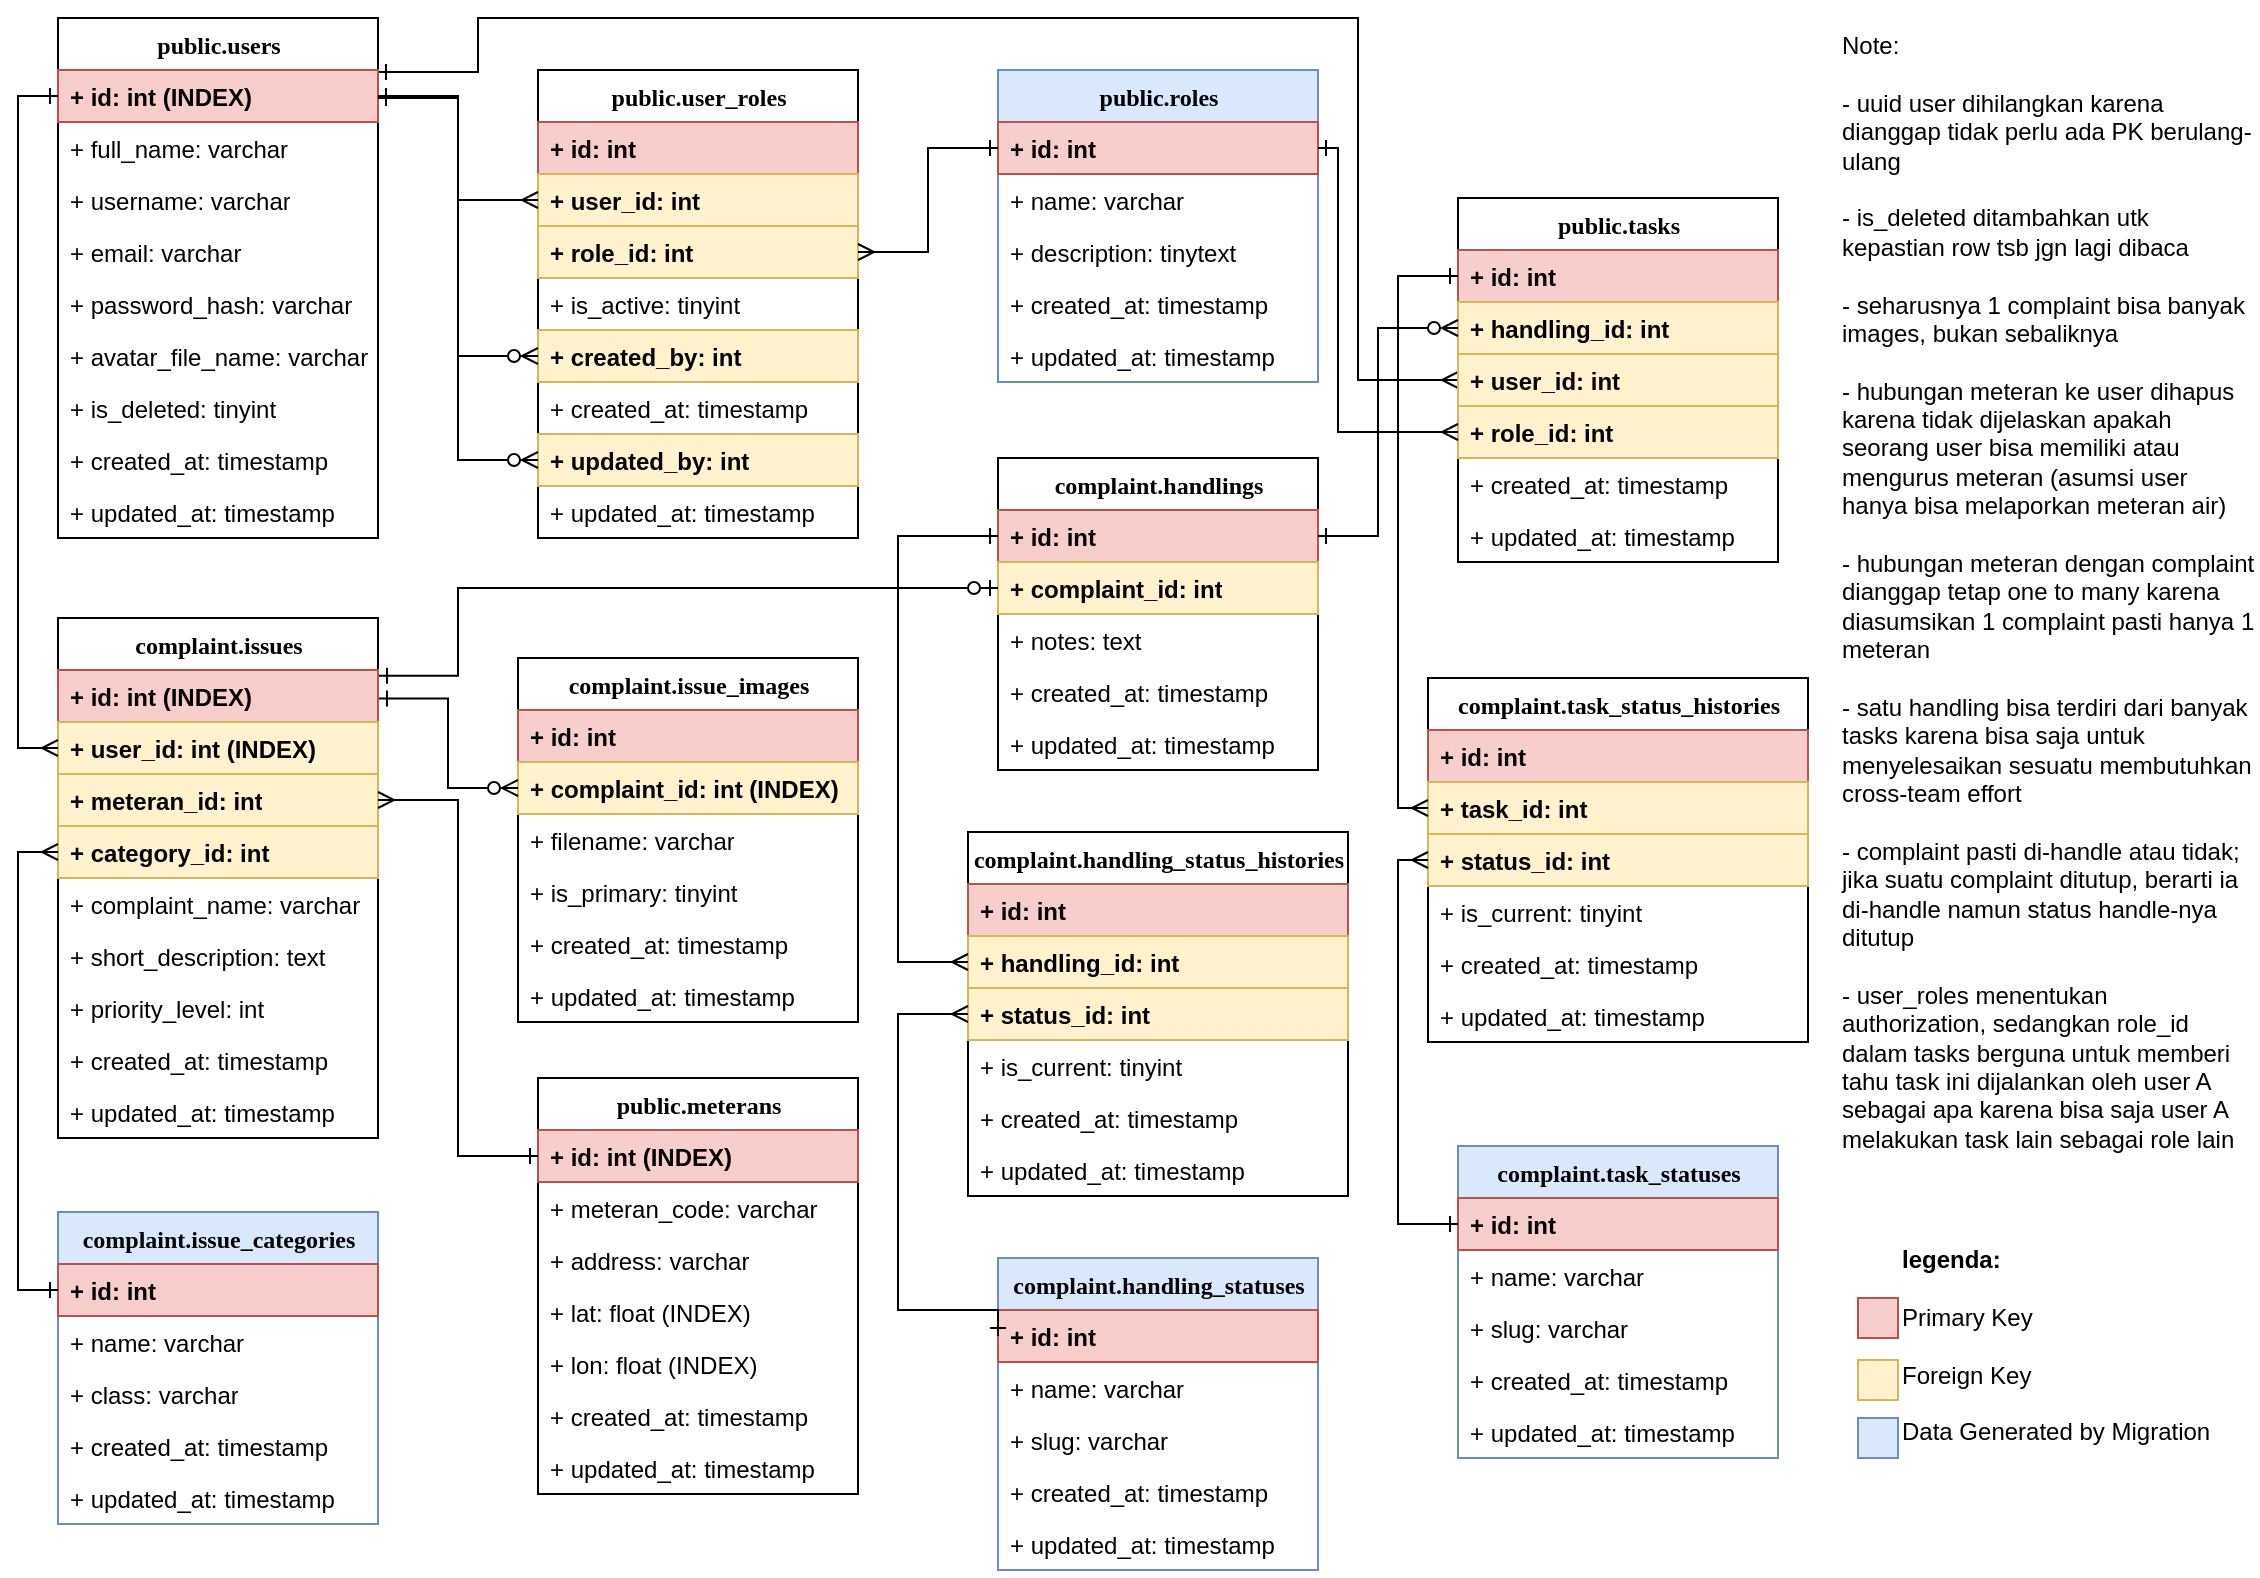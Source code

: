 <mxfile version="20.8.16" type="device"><diagram name="Page-1" id="9f46799a-70d6-7492-0946-bef42562c5a5"><mxGraphModel dx="1260" dy="761" grid="1" gridSize="10" guides="1" tooltips="1" connect="1" arrows="1" fold="1" page="1" pageScale="1" pageWidth="1169" pageHeight="827" background="none" math="0" shadow="0"><root><mxCell id="0"/><mxCell id="1" parent="0"/><mxCell id="xFT6p2ccVhue0GfaSrTy-103" style="edgeStyle=orthogonalEdgeStyle;rounded=0;orthogonalLoop=1;jettySize=auto;html=1;startArrow=ERone;startFill=0;endArrow=ERmany;endFill=0;entryX=0;entryY=0.5;entryDx=0;entryDy=0;movable=1;resizable=1;rotatable=1;deletable=1;editable=1;connectable=1;exitX=1;exitY=0.038;exitDx=0;exitDy=0;exitPerimeter=0;" parent="1" source="78961159f06e98e8-21" target="78961159f06e98e8-98" edge="1"><mxGeometry relative="1" as="geometry"><mxPoint x="240" y="7" as="sourcePoint"/><Array as="points"><mxPoint x="260" y="57"/><mxPoint x="260" y="30"/><mxPoint x="700" y="30"/><mxPoint x="700" y="211"/></Array></mxGeometry></mxCell><mxCell id="78961159f06e98e8-17" value="public.users" style="swimlane;html=1;fontStyle=1;align=center;verticalAlign=top;childLayout=stackLayout;horizontal=1;startSize=26;horizontalStack=0;resizeParent=1;resizeLast=0;collapsible=1;marginBottom=0;swimlaneFillColor=#ffffff;rounded=0;shadow=0;comic=0;labelBackgroundColor=none;strokeWidth=1;fillColor=none;fontFamily=Verdana;fontSize=12" parent="1" vertex="1"><mxGeometry x="50" y="30" width="160" height="260" as="geometry"/></mxCell><mxCell id="78961159f06e98e8-21" value="+ id: int (INDEX)" style="text;html=1;strokeColor=#b85450;fillColor=#f8cecc;align=left;verticalAlign=top;spacingLeft=4;spacingRight=4;whiteSpace=wrap;overflow=hidden;rotatable=0;points=[[0,0.5],[1,0.5]];portConstraint=eastwest;fontStyle=1;" parent="78961159f06e98e8-17" vertex="1"><mxGeometry y="26" width="160" height="26" as="geometry"/></mxCell><mxCell id="78961159f06e98e8-23" value="+ full_name: varchar" style="text;html=1;strokeColor=none;fillColor=none;align=left;verticalAlign=top;spacingLeft=4;spacingRight=4;whiteSpace=wrap;overflow=hidden;rotatable=0;points=[[0,0.5],[1,0.5]];portConstraint=eastwest;" parent="78961159f06e98e8-17" vertex="1"><mxGeometry y="52" width="160" height="26" as="geometry"/></mxCell><mxCell id="78961159f06e98e8-25" value="+ username: varchar" style="text;html=1;strokeColor=none;fillColor=none;align=left;verticalAlign=top;spacingLeft=4;spacingRight=4;whiteSpace=wrap;overflow=hidden;rotatable=0;points=[[0,0.5],[1,0.5]];portConstraint=eastwest;" parent="78961159f06e98e8-17" vertex="1"><mxGeometry y="78" width="160" height="26" as="geometry"/></mxCell><mxCell id="78961159f06e98e8-26" value="+ email: varchar" style="text;html=1;strokeColor=none;fillColor=none;align=left;verticalAlign=top;spacingLeft=4;spacingRight=4;whiteSpace=wrap;overflow=hidden;rotatable=0;points=[[0,0.5],[1,0.5]];portConstraint=eastwest;" parent="78961159f06e98e8-17" vertex="1"><mxGeometry y="104" width="160" height="26" as="geometry"/></mxCell><mxCell id="78961159f06e98e8-24" value="+ password_hash: varchar" style="text;html=1;strokeColor=none;fillColor=none;align=left;verticalAlign=top;spacingLeft=4;spacingRight=4;whiteSpace=wrap;overflow=hidden;rotatable=0;points=[[0,0.5],[1,0.5]];portConstraint=eastwest;" parent="78961159f06e98e8-17" vertex="1"><mxGeometry y="130" width="160" height="26" as="geometry"/></mxCell><mxCell id="78961159f06e98e8-20" value="+ avatar_file_name: varchar" style="text;html=1;strokeColor=none;fillColor=none;align=left;verticalAlign=top;spacingLeft=4;spacingRight=4;whiteSpace=wrap;overflow=hidden;rotatable=0;points=[[0,0.5],[1,0.5]];portConstraint=eastwest;" parent="78961159f06e98e8-17" vertex="1"><mxGeometry y="156" width="160" height="26" as="geometry"/></mxCell><mxCell id="xFT6p2ccVhue0GfaSrTy-4" value="+ is_deleted: tinyint" style="text;html=1;strokeColor=none;fillColor=none;align=left;verticalAlign=top;spacingLeft=4;spacingRight=4;whiteSpace=wrap;overflow=hidden;rotatable=0;points=[[0,0.5],[1,0.5]];portConstraint=eastwest;" parent="78961159f06e98e8-17" vertex="1"><mxGeometry y="182" width="160" height="26" as="geometry"/></mxCell><mxCell id="xFT6p2ccVhue0GfaSrTy-5" value="+ created_at: timestamp" style="text;html=1;strokeColor=none;fillColor=none;align=left;verticalAlign=top;spacingLeft=4;spacingRight=4;whiteSpace=wrap;overflow=hidden;rotatable=0;points=[[0,0.5],[1,0.5]];portConstraint=eastwest;" parent="78961159f06e98e8-17" vertex="1"><mxGeometry y="208" width="160" height="26" as="geometry"/></mxCell><mxCell id="xFT6p2ccVhue0GfaSrTy-6" value="+ updated_at: timestamp" style="text;html=1;strokeColor=none;fillColor=none;align=left;verticalAlign=top;spacingLeft=4;spacingRight=4;whiteSpace=wrap;overflow=hidden;rotatable=0;points=[[0,0.5],[1,0.5]];portConstraint=eastwest;" parent="78961159f06e98e8-17" vertex="1"><mxGeometry y="234" width="160" height="26" as="geometry"/></mxCell><mxCell id="78961159f06e98e8-30" value="public.roles" style="swimlane;html=1;fontStyle=1;align=center;verticalAlign=top;childLayout=stackLayout;horizontal=1;startSize=26;horizontalStack=0;resizeParent=1;resizeLast=0;collapsible=1;marginBottom=0;swimlaneFillColor=#ffffff;rounded=0;shadow=0;comic=0;labelBackgroundColor=none;strokeWidth=1;fillColor=#dae8fc;fontFamily=Verdana;fontSize=12;strokeColor=#6c8ebf;" parent="1" vertex="1"><mxGeometry x="520" y="56" width="160" height="156" as="geometry"/></mxCell><mxCell id="78961159f06e98e8-31" value="+ id: int" style="text;html=1;strokeColor=#b85450;fillColor=#f8cecc;align=left;verticalAlign=top;spacingLeft=4;spacingRight=4;whiteSpace=wrap;overflow=hidden;rotatable=0;points=[[0,0.5],[1,0.5]];portConstraint=eastwest;fontStyle=1" parent="78961159f06e98e8-30" vertex="1"><mxGeometry y="26" width="160" height="26" as="geometry"/></mxCell><mxCell id="78961159f06e98e8-32" value="+ name: varchar" style="text;html=1;strokeColor=none;fillColor=none;align=left;verticalAlign=top;spacingLeft=4;spacingRight=4;whiteSpace=wrap;overflow=hidden;rotatable=0;points=[[0,0.5],[1,0.5]];portConstraint=eastwest;" parent="78961159f06e98e8-30" vertex="1"><mxGeometry y="52" width="160" height="26" as="geometry"/></mxCell><mxCell id="78961159f06e98e8-33" value="+ description: tinytext" style="text;html=1;strokeColor=none;fillColor=none;align=left;verticalAlign=top;spacingLeft=4;spacingRight=4;whiteSpace=wrap;overflow=hidden;rotatable=0;points=[[0,0.5],[1,0.5]];portConstraint=eastwest;" parent="78961159f06e98e8-30" vertex="1"><mxGeometry y="78" width="160" height="26" as="geometry"/></mxCell><mxCell id="78961159f06e98e8-34" value="+ created_at: timestamp" style="text;html=1;strokeColor=none;fillColor=none;align=left;verticalAlign=top;spacingLeft=4;spacingRight=4;whiteSpace=wrap;overflow=hidden;rotatable=0;points=[[0,0.5],[1,0.5]];portConstraint=eastwest;" parent="78961159f06e98e8-30" vertex="1"><mxGeometry y="104" width="160" height="26" as="geometry"/></mxCell><mxCell id="78961159f06e98e8-36" value="+ updated_at: timestamp" style="text;html=1;strokeColor=none;fillColor=none;align=left;verticalAlign=top;spacingLeft=4;spacingRight=4;whiteSpace=wrap;overflow=hidden;rotatable=0;points=[[0,0.5],[1,0.5]];portConstraint=eastwest;" parent="78961159f06e98e8-30" vertex="1"><mxGeometry y="130" width="160" height="26" as="geometry"/></mxCell><mxCell id="78961159f06e98e8-56" value="complaint.issues" style="swimlane;html=1;fontStyle=1;align=center;verticalAlign=top;childLayout=stackLayout;horizontal=1;startSize=26;horizontalStack=0;resizeParent=1;resizeLast=0;collapsible=1;marginBottom=0;swimlaneFillColor=#ffffff;rounded=0;shadow=0;comic=0;labelBackgroundColor=none;strokeWidth=1;fillColor=none;fontFamily=Verdana;fontSize=12" parent="1" vertex="1"><mxGeometry x="50" y="330" width="160" height="260" as="geometry"/></mxCell><mxCell id="78961159f06e98e8-57" value="+ id: int (INDEX)" style="text;html=1;strokeColor=#b85450;fillColor=#f8cecc;align=left;verticalAlign=top;spacingLeft=4;spacingRight=4;whiteSpace=wrap;overflow=hidden;rotatable=0;points=[[0,0.5],[1,0.5]];portConstraint=eastwest;fontStyle=1" parent="78961159f06e98e8-56" vertex="1"><mxGeometry y="26" width="160" height="26" as="geometry"/></mxCell><mxCell id="78961159f06e98e8-58" value="+ user_id: int (INDEX)" style="text;html=1;strokeColor=#d6b656;fillColor=#fff2cc;align=left;verticalAlign=top;spacingLeft=4;spacingRight=4;whiteSpace=wrap;overflow=hidden;rotatable=0;points=[[0,0.5],[1,0.5]];portConstraint=eastwest;fontStyle=1" parent="78961159f06e98e8-56" vertex="1"><mxGeometry y="52" width="160" height="26" as="geometry"/></mxCell><mxCell id="78961159f06e98e8-65" value="+ meteran_id: int" style="text;html=1;strokeColor=#d6b656;fillColor=#fff2cc;align=left;verticalAlign=top;spacingLeft=4;spacingRight=4;whiteSpace=wrap;overflow=hidden;rotatable=0;points=[[0,0.5],[1,0.5]];portConstraint=eastwest;fontStyle=1" parent="78961159f06e98e8-56" vertex="1"><mxGeometry y="78" width="160" height="26" as="geometry"/></mxCell><mxCell id="78961159f06e98e8-59" value="+ category_id: int" style="text;html=1;strokeColor=#d6b656;fillColor=#fff2cc;align=left;verticalAlign=top;spacingLeft=4;spacingRight=4;whiteSpace=wrap;overflow=hidden;rotatable=0;points=[[0,0.5],[1,0.5]];portConstraint=eastwest;fontStyle=1" parent="78961159f06e98e8-56" vertex="1"><mxGeometry y="104" width="160" height="26" as="geometry"/></mxCell><mxCell id="78961159f06e98e8-60" value="+ complaint_name: varchar" style="text;html=1;strokeColor=none;fillColor=none;align=left;verticalAlign=top;spacingLeft=4;spacingRight=4;whiteSpace=wrap;overflow=hidden;rotatable=0;points=[[0,0.5],[1,0.5]];portConstraint=eastwest;" parent="78961159f06e98e8-56" vertex="1"><mxGeometry y="130" width="160" height="26" as="geometry"/></mxCell><mxCell id="78961159f06e98e8-61" value="+ short_description: text" style="text;html=1;strokeColor=none;fillColor=none;align=left;verticalAlign=top;spacingLeft=4;spacingRight=4;whiteSpace=wrap;overflow=hidden;rotatable=0;points=[[0,0.5],[1,0.5]];portConstraint=eastwest;" parent="78961159f06e98e8-56" vertex="1"><mxGeometry y="156" width="160" height="26" as="geometry"/></mxCell><mxCell id="78961159f06e98e8-62" value="+ priority_level: int" style="text;html=1;strokeColor=none;fillColor=none;align=left;verticalAlign=top;spacingLeft=4;spacingRight=4;whiteSpace=wrap;overflow=hidden;rotatable=0;points=[[0,0.5],[1,0.5]];portConstraint=eastwest;" parent="78961159f06e98e8-56" vertex="1"><mxGeometry y="182" width="160" height="26" as="geometry"/></mxCell><mxCell id="xFT6p2ccVhue0GfaSrTy-32" value="+ created_at: timestamp" style="text;html=1;strokeColor=none;fillColor=none;align=left;verticalAlign=top;spacingLeft=4;spacingRight=4;whiteSpace=wrap;overflow=hidden;rotatable=0;points=[[0,0.5],[1,0.5]];portConstraint=eastwest;" parent="78961159f06e98e8-56" vertex="1"><mxGeometry y="208" width="160" height="26" as="geometry"/></mxCell><mxCell id="xFT6p2ccVhue0GfaSrTy-33" value="+ updated_at: timestamp" style="text;html=1;strokeColor=none;fillColor=none;align=left;verticalAlign=top;spacingLeft=4;spacingRight=4;whiteSpace=wrap;overflow=hidden;rotatable=0;points=[[0,0.5],[1,0.5]];portConstraint=eastwest;" parent="78961159f06e98e8-56" vertex="1"><mxGeometry y="234" width="160" height="26" as="geometry"/></mxCell><mxCell id="78961159f06e98e8-69" value="complaint.issue_images" style="swimlane;html=1;fontStyle=1;align=center;verticalAlign=top;childLayout=stackLayout;horizontal=1;startSize=26;horizontalStack=0;resizeParent=1;resizeLast=0;collapsible=1;marginBottom=0;swimlaneFillColor=#ffffff;rounded=0;shadow=0;comic=0;labelBackgroundColor=none;strokeWidth=1;fillColor=none;fontFamily=Verdana;fontSize=12" parent="1" vertex="1"><mxGeometry x="280" y="350" width="170" height="182" as="geometry"/></mxCell><mxCell id="78961159f06e98e8-70" value="+ id: int" style="text;html=1;strokeColor=#b85450;fillColor=#f8cecc;align=left;verticalAlign=top;spacingLeft=4;spacingRight=4;whiteSpace=wrap;overflow=hidden;rotatable=0;points=[[0,0.5],[1,0.5]];portConstraint=eastwest;fontStyle=1" parent="78961159f06e98e8-69" vertex="1"><mxGeometry y="26" width="170" height="26" as="geometry"/></mxCell><mxCell id="78961159f06e98e8-71" value="+ complaint_id: int (INDEX)" style="text;html=1;strokeColor=#d6b656;fillColor=#fff2cc;align=left;verticalAlign=top;spacingLeft=4;spacingRight=4;whiteSpace=wrap;overflow=hidden;rotatable=0;points=[[0,0.5],[1,0.5]];portConstraint=eastwest;fontStyle=1" parent="78961159f06e98e8-69" vertex="1"><mxGeometry y="52" width="170" height="26" as="geometry"/></mxCell><mxCell id="78961159f06e98e8-72" value="+ filename: varchar" style="text;html=1;strokeColor=none;fillColor=none;align=left;verticalAlign=top;spacingLeft=4;spacingRight=4;whiteSpace=wrap;overflow=hidden;rotatable=0;points=[[0,0.5],[1,0.5]];portConstraint=eastwest;" parent="78961159f06e98e8-69" vertex="1"><mxGeometry y="78" width="170" height="26" as="geometry"/></mxCell><mxCell id="78961159f06e98e8-74" value="+ is_primary: tinyint" style="text;html=1;strokeColor=none;fillColor=none;align=left;verticalAlign=top;spacingLeft=4;spacingRight=4;whiteSpace=wrap;overflow=hidden;rotatable=0;points=[[0,0.5],[1,0.5]];portConstraint=eastwest;" parent="78961159f06e98e8-69" vertex="1"><mxGeometry y="104" width="170" height="26" as="geometry"/></mxCell><mxCell id="78961159f06e98e8-75" value="+ created_at: timestamp" style="text;html=1;strokeColor=none;fillColor=none;align=left;verticalAlign=top;spacingLeft=4;spacingRight=4;whiteSpace=wrap;overflow=hidden;rotatable=0;points=[[0,0.5],[1,0.5]];portConstraint=eastwest;" parent="78961159f06e98e8-69" vertex="1"><mxGeometry y="130" width="170" height="26" as="geometry"/></mxCell><mxCell id="78961159f06e98e8-76" value="+ updated_at: timestamp" style="text;html=1;strokeColor=none;fillColor=none;align=left;verticalAlign=top;spacingLeft=4;spacingRight=4;whiteSpace=wrap;overflow=hidden;rotatable=0;points=[[0,0.5],[1,0.5]];portConstraint=eastwest;" parent="78961159f06e98e8-69" vertex="1"><mxGeometry y="156" width="170" height="26" as="geometry"/></mxCell><mxCell id="78961159f06e98e8-82" value="complaint.handlings" style="swimlane;html=1;fontStyle=1;align=center;verticalAlign=top;childLayout=stackLayout;horizontal=1;startSize=26;horizontalStack=0;resizeParent=1;resizeLast=0;collapsible=1;marginBottom=0;swimlaneFillColor=#ffffff;rounded=0;shadow=0;comic=0;labelBackgroundColor=none;strokeWidth=1;fillColor=none;fontFamily=Verdana;fontSize=12" parent="1" vertex="1"><mxGeometry x="520" y="250" width="160" height="156" as="geometry"/></mxCell><mxCell id="78961159f06e98e8-83" value="+ id: int" style="text;html=1;strokeColor=#b85450;fillColor=#f8cecc;align=left;verticalAlign=top;spacingLeft=4;spacingRight=4;whiteSpace=wrap;overflow=hidden;rotatable=0;points=[[0,0.5],[1,0.5]];portConstraint=eastwest;fontStyle=1" parent="78961159f06e98e8-82" vertex="1"><mxGeometry y="26" width="160" height="26" as="geometry"/></mxCell><mxCell id="78961159f06e98e8-84" value="+ complaint_id: int" style="text;html=1;strokeColor=#d6b656;fillColor=#fff2cc;align=left;verticalAlign=top;spacingLeft=4;spacingRight=4;whiteSpace=wrap;overflow=hidden;rotatable=0;points=[[0,0.5],[1,0.5]];portConstraint=eastwest;fontStyle=1" parent="78961159f06e98e8-82" vertex="1"><mxGeometry y="52" width="160" height="26" as="geometry"/></mxCell><mxCell id="78961159f06e98e8-85" value="+ notes: text" style="text;html=1;strokeColor=none;fillColor=none;align=left;verticalAlign=top;spacingLeft=4;spacingRight=4;whiteSpace=wrap;overflow=hidden;rotatable=0;points=[[0,0.5],[1,0.5]];portConstraint=eastwest;" parent="78961159f06e98e8-82" vertex="1"><mxGeometry y="78" width="160" height="26" as="geometry"/></mxCell><mxCell id="78961159f06e98e8-86" value="+ created_at: timestamp" style="text;html=1;strokeColor=none;fillColor=none;align=left;verticalAlign=top;spacingLeft=4;spacingRight=4;whiteSpace=wrap;overflow=hidden;rotatable=0;points=[[0,0.5],[1,0.5]];portConstraint=eastwest;" parent="78961159f06e98e8-82" vertex="1"><mxGeometry y="104" width="160" height="26" as="geometry"/></mxCell><mxCell id="78961159f06e98e8-87" value="+ updated_at: timestamp" style="text;html=1;strokeColor=none;fillColor=none;align=left;verticalAlign=top;spacingLeft=4;spacingRight=4;whiteSpace=wrap;overflow=hidden;rotatable=0;points=[[0,0.5],[1,0.5]];portConstraint=eastwest;" parent="78961159f06e98e8-82" vertex="1"><mxGeometry y="130" width="160" height="26" as="geometry"/></mxCell><mxCell id="78961159f06e98e8-95" value="public.tasks" style="swimlane;html=1;fontStyle=1;align=center;verticalAlign=top;childLayout=stackLayout;horizontal=1;startSize=26;horizontalStack=0;resizeParent=1;resizeLast=0;collapsible=1;marginBottom=0;swimlaneFillColor=#ffffff;rounded=0;shadow=0;comic=0;labelBackgroundColor=none;strokeWidth=1;fillColor=none;fontFamily=Verdana;fontSize=12" parent="1" vertex="1"><mxGeometry x="750" y="120" width="160" height="182" as="geometry"/></mxCell><mxCell id="78961159f06e98e8-96" value="+ id: int" style="text;html=1;strokeColor=#b85450;fillColor=#f8cecc;align=left;verticalAlign=top;spacingLeft=4;spacingRight=4;whiteSpace=wrap;overflow=hidden;rotatable=0;points=[[0,0.5],[1,0.5]];portConstraint=eastwest;fontStyle=1" parent="78961159f06e98e8-95" vertex="1"><mxGeometry y="26" width="160" height="26" as="geometry"/></mxCell><mxCell id="78961159f06e98e8-97" value="+ handling_id: int" style="text;html=1;strokeColor=#d6b656;fillColor=#fff2cc;align=left;verticalAlign=top;spacingLeft=4;spacingRight=4;whiteSpace=wrap;overflow=hidden;rotatable=0;points=[[0,0.5],[1,0.5]];portConstraint=eastwest;fontStyle=1" parent="78961159f06e98e8-95" vertex="1"><mxGeometry y="52" width="160" height="26" as="geometry"/></mxCell><mxCell id="78961159f06e98e8-98" value="+ user_id: int" style="text;html=1;strokeColor=#d6b656;fillColor=#fff2cc;align=left;verticalAlign=top;spacingLeft=4;spacingRight=4;whiteSpace=wrap;overflow=hidden;rotatable=0;points=[[0,0.5],[1,0.5]];portConstraint=eastwest;fontStyle=1" parent="78961159f06e98e8-95" vertex="1"><mxGeometry y="78" width="160" height="26" as="geometry"/></mxCell><mxCell id="xFT6p2ccVhue0GfaSrTy-125" value="+ role_id: int" style="text;html=1;strokeColor=#d6b656;fillColor=#fff2cc;align=left;verticalAlign=top;spacingLeft=4;spacingRight=4;whiteSpace=wrap;overflow=hidden;rotatable=0;points=[[0,0.5],[1,0.5]];portConstraint=eastwest;fontStyle=1" parent="78961159f06e98e8-95" vertex="1"><mxGeometry y="104" width="160" height="26" as="geometry"/></mxCell><mxCell id="78961159f06e98e8-102" value="+ created_at: timestamp" style="text;html=1;strokeColor=none;fillColor=none;align=left;verticalAlign=top;spacingLeft=4;spacingRight=4;whiteSpace=wrap;overflow=hidden;rotatable=0;points=[[0,0.5],[1,0.5]];portConstraint=eastwest;" parent="78961159f06e98e8-95" vertex="1"><mxGeometry y="130" width="160" height="26" as="geometry"/></mxCell><mxCell id="78961159f06e98e8-104" value="+ updated_at: timestamp" style="text;html=1;strokeColor=none;fillColor=none;align=left;verticalAlign=top;spacingLeft=4;spacingRight=4;whiteSpace=wrap;overflow=hidden;rotatable=0;points=[[0,0.5],[1,0.5]];portConstraint=eastwest;" parent="78961159f06e98e8-95" vertex="1"><mxGeometry y="156" width="160" height="26" as="geometry"/></mxCell><mxCell id="xFT6p2ccVhue0GfaSrTy-8" value="&lt;div&gt;Note:&lt;/div&gt;&lt;div&gt;&lt;br&gt;&lt;/div&gt;&lt;div&gt;- uuid user dihilangkan karena dianggap tidak perlu ada PK berulang-ulang&lt;/div&gt;&lt;div&gt;&lt;br&gt;&lt;/div&gt;&lt;div&gt;- is_deleted ditambahkan utk kepastian row tsb jgn lagi dibaca&lt;/div&gt;&lt;div&gt;&lt;br&gt;&lt;/div&gt;&lt;div&gt;- seharusnya 1 complaint bisa banyak images, bukan sebaliknya&lt;/div&gt;&lt;div&gt;&lt;br&gt;&lt;/div&gt;&lt;div&gt;- hubungan meteran ke user dihapus karena tidak dijelaskan apakah seorang user bisa memiliki atau mengurus meteran (asumsi user hanya bisa melaporkan meteran air)&lt;/div&gt;&lt;div&gt;&lt;br&gt;&lt;/div&gt;&lt;div&gt;- hubungan meteran dengan complaint dianggap tetap one to many karena diasumsikan 1 complaint pasti hanya 1 meteran&lt;/div&gt;&lt;div&gt;&lt;br&gt;&lt;/div&gt;&lt;div&gt;- satu handling bisa terdiri dari banyak tasks karena bisa saja untuk menyelesaikan sesuatu membutuhkan cross-team effort&amp;nbsp;&lt;/div&gt;&lt;div&gt;&lt;br&gt;&lt;/div&gt;&lt;div&gt;- complaint pasti di-handle atau tidak; jika suatu complaint ditutup, berarti ia di-handle namun status handle-nya ditutup&lt;/div&gt;&lt;div&gt;&lt;br&gt;&lt;/div&gt;&lt;div&gt;- user_roles menentukan authorization, sedangkan role_id dalam tasks berguna untuk memberi tahu task ini dijalankan oleh user A sebagai apa karena bisa saja user A melakukan task lain sebagai role lain&lt;/div&gt;" style="text;html=1;strokeColor=none;fillColor=none;align=left;verticalAlign=top;whiteSpace=wrap;rounded=0;" parent="1" vertex="1"><mxGeometry x="940" y="30" width="210" height="600" as="geometry"/></mxCell><mxCell id="xFT6p2ccVhue0GfaSrTy-9" value="public.meterans" style="swimlane;html=1;fontStyle=1;align=center;verticalAlign=top;childLayout=stackLayout;horizontal=1;startSize=26;horizontalStack=0;resizeParent=1;resizeLast=0;collapsible=1;marginBottom=0;swimlaneFillColor=#ffffff;rounded=0;shadow=0;comic=0;labelBackgroundColor=none;strokeWidth=1;fillColor=none;fontFamily=Verdana;fontSize=12" parent="1" vertex="1"><mxGeometry x="290" y="560" width="160" height="208" as="geometry"/></mxCell><mxCell id="xFT6p2ccVhue0GfaSrTy-10" value="+ id: int (INDEX)" style="text;html=1;strokeColor=#b85450;fillColor=#f8cecc;align=left;verticalAlign=top;spacingLeft=4;spacingRight=4;whiteSpace=wrap;overflow=hidden;rotatable=0;points=[[0,0.5],[1,0.5]];portConstraint=eastwest;fontStyle=1" parent="xFT6p2ccVhue0GfaSrTy-9" vertex="1"><mxGeometry y="26" width="160" height="26" as="geometry"/></mxCell><mxCell id="xFT6p2ccVhue0GfaSrTy-11" value="+ meteran_code: varchar" style="text;html=1;strokeColor=none;fillColor=none;align=left;verticalAlign=top;spacingLeft=4;spacingRight=4;whiteSpace=wrap;overflow=hidden;rotatable=0;points=[[0,0.5],[1,0.5]];portConstraint=eastwest;" parent="xFT6p2ccVhue0GfaSrTy-9" vertex="1"><mxGeometry y="52" width="160" height="26" as="geometry"/></mxCell><mxCell id="xFT6p2ccVhue0GfaSrTy-12" value="+ address: varchar" style="text;html=1;strokeColor=none;fillColor=none;align=left;verticalAlign=top;spacingLeft=4;spacingRight=4;whiteSpace=wrap;overflow=hidden;rotatable=0;points=[[0,0.5],[1,0.5]];portConstraint=eastwest;" parent="xFT6p2ccVhue0GfaSrTy-9" vertex="1"><mxGeometry y="78" width="160" height="26" as="geometry"/></mxCell><mxCell id="xFT6p2ccVhue0GfaSrTy-13" value="+ lat: float (INDEX)" style="text;html=1;strokeColor=none;fillColor=none;align=left;verticalAlign=top;spacingLeft=4;spacingRight=4;whiteSpace=wrap;overflow=hidden;rotatable=0;points=[[0,0.5],[1,0.5]];portConstraint=eastwest;" parent="xFT6p2ccVhue0GfaSrTy-9" vertex="1"><mxGeometry y="104" width="160" height="26" as="geometry"/></mxCell><mxCell id="xFT6p2ccVhue0GfaSrTy-14" value="+ lon: float (INDEX)" style="text;html=1;strokeColor=none;fillColor=none;align=left;verticalAlign=top;spacingLeft=4;spacingRight=4;whiteSpace=wrap;overflow=hidden;rotatable=0;points=[[0,0.5],[1,0.5]];portConstraint=eastwest;" parent="xFT6p2ccVhue0GfaSrTy-9" vertex="1"><mxGeometry y="130" width="160" height="26" as="geometry"/></mxCell><mxCell id="xFT6p2ccVhue0GfaSrTy-15" value="+ created_at: timestamp" style="text;html=1;strokeColor=none;fillColor=none;align=left;verticalAlign=top;spacingLeft=4;spacingRight=4;whiteSpace=wrap;overflow=hidden;rotatable=0;points=[[0,0.5],[1,0.5]];portConstraint=eastwest;" parent="xFT6p2ccVhue0GfaSrTy-9" vertex="1"><mxGeometry y="156" width="160" height="26" as="geometry"/></mxCell><mxCell id="xFT6p2ccVhue0GfaSrTy-21" value="+ updated_at: timestamp" style="text;html=1;strokeColor=none;fillColor=none;align=left;verticalAlign=top;spacingLeft=4;spacingRight=4;whiteSpace=wrap;overflow=hidden;rotatable=0;points=[[0,0.5],[1,0.5]];portConstraint=eastwest;" parent="xFT6p2ccVhue0GfaSrTy-9" vertex="1"><mxGeometry y="182" width="160" height="26" as="geometry"/></mxCell><mxCell id="xFT6p2ccVhue0GfaSrTy-22" value="complaint.issue_categories" style="swimlane;html=1;fontStyle=1;align=center;verticalAlign=top;childLayout=stackLayout;horizontal=1;startSize=26;horizontalStack=0;resizeParent=1;resizeLast=0;collapsible=1;marginBottom=0;swimlaneFillColor=#ffffff;rounded=0;shadow=0;comic=0;labelBackgroundColor=none;strokeWidth=1;fillColor=#dae8fc;fontFamily=Verdana;fontSize=12;strokeColor=#6c8ebf;" parent="1" vertex="1"><mxGeometry x="50" y="627" width="160" height="156" as="geometry"/></mxCell><mxCell id="xFT6p2ccVhue0GfaSrTy-23" value="+ id: int" style="text;html=1;strokeColor=#b85450;fillColor=#f8cecc;align=left;verticalAlign=top;spacingLeft=4;spacingRight=4;whiteSpace=wrap;overflow=hidden;rotatable=0;points=[[0,0.5],[1,0.5]];portConstraint=eastwest;fontStyle=1" parent="xFT6p2ccVhue0GfaSrTy-22" vertex="1"><mxGeometry y="26" width="160" height="26" as="geometry"/></mxCell><mxCell id="xFT6p2ccVhue0GfaSrTy-24" value="+ name: varchar" style="text;html=1;strokeColor=none;fillColor=none;align=left;verticalAlign=top;spacingLeft=4;spacingRight=4;whiteSpace=wrap;overflow=hidden;rotatable=0;points=[[0,0.5],[1,0.5]];portConstraint=eastwest;fontStyle=0" parent="xFT6p2ccVhue0GfaSrTy-22" vertex="1"><mxGeometry y="52" width="160" height="26" as="geometry"/></mxCell><mxCell id="xFT6p2ccVhue0GfaSrTy-25" value="+ class: varchar" style="text;html=1;strokeColor=none;fillColor=none;align=left;verticalAlign=top;spacingLeft=4;spacingRight=4;whiteSpace=wrap;overflow=hidden;rotatable=0;points=[[0,0.5],[1,0.5]];portConstraint=eastwest;fontStyle=0" parent="xFT6p2ccVhue0GfaSrTy-22" vertex="1"><mxGeometry y="78" width="160" height="26" as="geometry"/></mxCell><mxCell id="xFT6p2ccVhue0GfaSrTy-30" value="+ created_at: timestamp" style="text;html=1;strokeColor=none;fillColor=none;align=left;verticalAlign=top;spacingLeft=4;spacingRight=4;whiteSpace=wrap;overflow=hidden;rotatable=0;points=[[0,0.5],[1,0.5]];portConstraint=eastwest;fontStyle=0" parent="xFT6p2ccVhue0GfaSrTy-22" vertex="1"><mxGeometry y="104" width="160" height="26" as="geometry"/></mxCell><mxCell id="xFT6p2ccVhue0GfaSrTy-31" value="+ updated_at: timestamp" style="text;html=1;strokeColor=none;fillColor=none;align=left;verticalAlign=top;spacingLeft=4;spacingRight=4;whiteSpace=wrap;overflow=hidden;rotatable=0;points=[[0,0.5],[1,0.5]];portConstraint=eastwest;fontStyle=0" parent="xFT6p2ccVhue0GfaSrTy-22" vertex="1"><mxGeometry y="130" width="160" height="26" as="geometry"/></mxCell><mxCell id="xFT6p2ccVhue0GfaSrTy-34" value="public.user_roles" style="swimlane;html=1;fontStyle=1;align=center;verticalAlign=top;childLayout=stackLayout;horizontal=1;startSize=26;horizontalStack=0;resizeParent=1;resizeLast=0;collapsible=1;marginBottom=0;swimlaneFillColor=#ffffff;rounded=0;shadow=0;comic=0;labelBackgroundColor=none;strokeWidth=1;fillColor=none;fontFamily=Verdana;fontSize=12" parent="1" vertex="1"><mxGeometry x="290" y="56" width="160" height="234" as="geometry"/></mxCell><mxCell id="xFT6p2ccVhue0GfaSrTy-35" value="+ id: int" style="text;html=1;strokeColor=#b85450;fillColor=#f8cecc;align=left;verticalAlign=top;spacingLeft=4;spacingRight=4;whiteSpace=wrap;overflow=hidden;rotatable=0;points=[[0,0.5],[1,0.5]];portConstraint=eastwest;fontStyle=1" parent="xFT6p2ccVhue0GfaSrTy-34" vertex="1"><mxGeometry y="26" width="160" height="26" as="geometry"/></mxCell><mxCell id="xFT6p2ccVhue0GfaSrTy-36" value="+ user_id: int" style="text;html=1;strokeColor=#d6b656;fillColor=#fff2cc;align=left;verticalAlign=top;spacingLeft=4;spacingRight=4;whiteSpace=wrap;overflow=hidden;rotatable=0;points=[[0,0.5],[1,0.5]];portConstraint=eastwest;fontStyle=1" parent="xFT6p2ccVhue0GfaSrTy-34" vertex="1"><mxGeometry y="52" width="160" height="26" as="geometry"/></mxCell><mxCell id="xFT6p2ccVhue0GfaSrTy-37" value="+ role_id: int" style="text;html=1;strokeColor=#d6b656;fillColor=#fff2cc;align=left;verticalAlign=top;spacingLeft=4;spacingRight=4;whiteSpace=wrap;overflow=hidden;rotatable=0;points=[[0,0.5],[1,0.5]];portConstraint=eastwest;fontStyle=1" parent="xFT6p2ccVhue0GfaSrTy-34" vertex="1"><mxGeometry y="78" width="160" height="26" as="geometry"/></mxCell><mxCell id="xFT6p2ccVhue0GfaSrTy-40" value="+ is_active: tinyint" style="text;html=1;strokeColor=none;fillColor=none;align=left;verticalAlign=top;spacingLeft=4;spacingRight=4;whiteSpace=wrap;overflow=hidden;rotatable=0;points=[[0,0.5],[1,0.5]];portConstraint=eastwest;" parent="xFT6p2ccVhue0GfaSrTy-34" vertex="1"><mxGeometry y="104" width="160" height="26" as="geometry"/></mxCell><mxCell id="xFT6p2ccVhue0GfaSrTy-41" value="+ created_by: int" style="text;html=1;strokeColor=#d6b656;fillColor=#fff2cc;align=left;verticalAlign=top;spacingLeft=4;spacingRight=4;whiteSpace=wrap;overflow=hidden;rotatable=0;points=[[0,0.5],[1,0.5]];portConstraint=eastwest;fontStyle=1" parent="xFT6p2ccVhue0GfaSrTy-34" vertex="1"><mxGeometry y="130" width="160" height="26" as="geometry"/></mxCell><mxCell id="xFT6p2ccVhue0GfaSrTy-127" value="+ created_at: timestamp" style="text;html=1;strokeColor=none;fillColor=none;align=left;verticalAlign=top;spacingLeft=4;spacingRight=4;whiteSpace=wrap;overflow=hidden;rotatable=0;points=[[0,0.5],[1,0.5]];portConstraint=eastwest;" parent="xFT6p2ccVhue0GfaSrTy-34" vertex="1"><mxGeometry y="156" width="160" height="26" as="geometry"/></mxCell><mxCell id="xFT6p2ccVhue0GfaSrTy-39" value="+ updated_by: int" style="text;html=1;strokeColor=#d6b656;fillColor=#fff2cc;align=left;verticalAlign=top;spacingLeft=4;spacingRight=4;whiteSpace=wrap;overflow=hidden;rotatable=0;points=[[0,0.5],[1,0.5]];portConstraint=eastwest;fontStyle=1" parent="xFT6p2ccVhue0GfaSrTy-34" vertex="1"><mxGeometry y="182" width="160" height="26" as="geometry"/></mxCell><mxCell id="xFT6p2ccVhue0GfaSrTy-128" value="+ updated_at: timestamp" style="text;html=1;strokeColor=none;fillColor=none;align=left;verticalAlign=top;spacingLeft=4;spacingRight=4;whiteSpace=wrap;overflow=hidden;rotatable=0;points=[[0,0.5],[1,0.5]];portConstraint=eastwest;" parent="xFT6p2ccVhue0GfaSrTy-34" vertex="1"><mxGeometry y="208" width="160" height="26" as="geometry"/></mxCell><mxCell id="xFT6p2ccVhue0GfaSrTy-42" value="complaint.handling_statuses" style="swimlane;html=1;fontStyle=1;align=center;verticalAlign=top;childLayout=stackLayout;horizontal=1;startSize=26;horizontalStack=0;resizeParent=1;resizeLast=0;collapsible=1;marginBottom=0;swimlaneFillColor=#ffffff;rounded=0;shadow=0;comic=0;labelBackgroundColor=none;strokeWidth=1;fillColor=#dae8fc;fontFamily=Verdana;fontSize=12;strokeColor=#6c8ebf;" parent="1" vertex="1"><mxGeometry x="520" y="650" width="160" height="156" as="geometry"/></mxCell><mxCell id="xFT6p2ccVhue0GfaSrTy-43" value="+ id: int" style="text;html=1;strokeColor=#b85450;fillColor=#f8cecc;align=left;verticalAlign=top;spacingLeft=4;spacingRight=4;whiteSpace=wrap;overflow=hidden;rotatable=0;points=[[0,0.5],[1,0.5]];portConstraint=eastwest;fontStyle=1" parent="xFT6p2ccVhue0GfaSrTy-42" vertex="1"><mxGeometry y="26" width="160" height="26" as="geometry"/></mxCell><mxCell id="xFT6p2ccVhue0GfaSrTy-44" value="+ name: varchar" style="text;html=1;strokeColor=none;fillColor=none;align=left;verticalAlign=top;spacingLeft=4;spacingRight=4;whiteSpace=wrap;overflow=hidden;rotatable=0;points=[[0,0.5],[1,0.5]];portConstraint=eastwest;" parent="xFT6p2ccVhue0GfaSrTy-42" vertex="1"><mxGeometry y="52" width="160" height="26" as="geometry"/></mxCell><mxCell id="xFT6p2ccVhue0GfaSrTy-49" value="+ slug: varchar" style="text;html=1;strokeColor=none;fillColor=none;align=left;verticalAlign=top;spacingLeft=4;spacingRight=4;whiteSpace=wrap;overflow=hidden;rotatable=0;points=[[0,0.5],[1,0.5]];portConstraint=eastwest;" parent="xFT6p2ccVhue0GfaSrTy-42" vertex="1"><mxGeometry y="78" width="160" height="26" as="geometry"/></mxCell><mxCell id="xFT6p2ccVhue0GfaSrTy-45" value="+ created_at: timestamp" style="text;html=1;strokeColor=none;fillColor=none;align=left;verticalAlign=top;spacingLeft=4;spacingRight=4;whiteSpace=wrap;overflow=hidden;rotatable=0;points=[[0,0.5],[1,0.5]];portConstraint=eastwest;" parent="xFT6p2ccVhue0GfaSrTy-42" vertex="1"><mxGeometry y="104" width="160" height="26" as="geometry"/></mxCell><mxCell id="xFT6p2ccVhue0GfaSrTy-46" value="+ updated_at: timestamp" style="text;html=1;strokeColor=none;fillColor=none;align=left;verticalAlign=top;spacingLeft=4;spacingRight=4;whiteSpace=wrap;overflow=hidden;rotatable=0;points=[[0,0.5],[1,0.5]];portConstraint=eastwest;" parent="xFT6p2ccVhue0GfaSrTy-42" vertex="1"><mxGeometry y="130" width="160" height="26" as="geometry"/></mxCell><mxCell id="xFT6p2ccVhue0GfaSrTy-50" value="complaint.handling_status_histories" style="swimlane;html=1;fontStyle=1;align=center;verticalAlign=top;childLayout=stackLayout;horizontal=1;startSize=26;horizontalStack=0;resizeParent=1;resizeLast=0;collapsible=1;marginBottom=0;swimlaneFillColor=#ffffff;rounded=0;shadow=0;comic=0;labelBackgroundColor=none;strokeWidth=1;fillColor=none;fontFamily=Verdana;fontSize=12" parent="1" vertex="1"><mxGeometry x="505" y="437" width="190" height="182" as="geometry"/></mxCell><mxCell id="xFT6p2ccVhue0GfaSrTy-51" value="+ id: int" style="text;html=1;strokeColor=#b85450;fillColor=#f8cecc;align=left;verticalAlign=top;spacingLeft=4;spacingRight=4;whiteSpace=wrap;overflow=hidden;rotatable=0;points=[[0,0.5],[1,0.5]];portConstraint=eastwest;fontStyle=1" parent="xFT6p2ccVhue0GfaSrTy-50" vertex="1"><mxGeometry y="26" width="190" height="26" as="geometry"/></mxCell><mxCell id="xFT6p2ccVhue0GfaSrTy-52" value="+ handling_id: int" style="text;html=1;strokeColor=#d6b656;fillColor=#fff2cc;align=left;verticalAlign=top;spacingLeft=4;spacingRight=4;whiteSpace=wrap;overflow=hidden;rotatable=0;points=[[0,0.5],[1,0.5]];portConstraint=eastwest;fontStyle=1" parent="xFT6p2ccVhue0GfaSrTy-50" vertex="1"><mxGeometry y="52" width="190" height="26" as="geometry"/></mxCell><mxCell id="xFT6p2ccVhue0GfaSrTy-53" value="+ status_id: int" style="text;html=1;strokeColor=#d6b656;fillColor=#fff2cc;align=left;verticalAlign=top;spacingLeft=4;spacingRight=4;whiteSpace=wrap;overflow=hidden;rotatable=0;points=[[0,0.5],[1,0.5]];portConstraint=eastwest;fontStyle=1" parent="xFT6p2ccVhue0GfaSrTy-50" vertex="1"><mxGeometry y="78" width="190" height="26" as="geometry"/></mxCell><mxCell id="xFT6p2ccVhue0GfaSrTy-56" value="+ is_current: tinyint" style="text;html=1;strokeColor=none;fillColor=none;align=left;verticalAlign=top;spacingLeft=4;spacingRight=4;whiteSpace=wrap;overflow=hidden;rotatable=0;points=[[0,0.5],[1,0.5]];portConstraint=eastwest;" parent="xFT6p2ccVhue0GfaSrTy-50" vertex="1"><mxGeometry y="104" width="190" height="26" as="geometry"/></mxCell><mxCell id="xFT6p2ccVhue0GfaSrTy-54" value="+ created_at: timestamp" style="text;html=1;strokeColor=none;fillColor=none;align=left;verticalAlign=top;spacingLeft=4;spacingRight=4;whiteSpace=wrap;overflow=hidden;rotatable=0;points=[[0,0.5],[1,0.5]];portConstraint=eastwest;" parent="xFT6p2ccVhue0GfaSrTy-50" vertex="1"><mxGeometry y="130" width="190" height="26" as="geometry"/></mxCell><mxCell id="xFT6p2ccVhue0GfaSrTy-55" value="+ updated_at: timestamp" style="text;html=1;strokeColor=none;fillColor=none;align=left;verticalAlign=top;spacingLeft=4;spacingRight=4;whiteSpace=wrap;overflow=hidden;rotatable=0;points=[[0,0.5],[1,0.5]];portConstraint=eastwest;" parent="xFT6p2ccVhue0GfaSrTy-50" vertex="1"><mxGeometry y="156" width="190" height="26" as="geometry"/></mxCell><mxCell id="xFT6p2ccVhue0GfaSrTy-57" value="complaint.task_statuses" style="swimlane;html=1;fontStyle=1;align=center;verticalAlign=top;childLayout=stackLayout;horizontal=1;startSize=26;horizontalStack=0;resizeParent=1;resizeLast=0;collapsible=1;marginBottom=0;swimlaneFillColor=#ffffff;rounded=0;shadow=0;comic=0;labelBackgroundColor=none;strokeWidth=1;fillColor=#dae8fc;fontFamily=Verdana;fontSize=12;strokeColor=#6c8ebf;" parent="1" vertex="1"><mxGeometry x="750" y="594" width="160" height="156" as="geometry"/></mxCell><mxCell id="xFT6p2ccVhue0GfaSrTy-58" value="+ id: int" style="text;html=1;strokeColor=#b85450;fillColor=#f8cecc;align=left;verticalAlign=top;spacingLeft=4;spacingRight=4;whiteSpace=wrap;overflow=hidden;rotatable=0;points=[[0,0.5],[1,0.5]];portConstraint=eastwest;fontStyle=1" parent="xFT6p2ccVhue0GfaSrTy-57" vertex="1"><mxGeometry y="26" width="160" height="26" as="geometry"/></mxCell><mxCell id="xFT6p2ccVhue0GfaSrTy-59" value="+ name: varchar" style="text;html=1;strokeColor=none;fillColor=none;align=left;verticalAlign=top;spacingLeft=4;spacingRight=4;whiteSpace=wrap;overflow=hidden;rotatable=0;points=[[0,0.5],[1,0.5]];portConstraint=eastwest;" parent="xFT6p2ccVhue0GfaSrTy-57" vertex="1"><mxGeometry y="52" width="160" height="26" as="geometry"/></mxCell><mxCell id="xFT6p2ccVhue0GfaSrTy-60" value="+ slug: varchar" style="text;html=1;strokeColor=none;fillColor=none;align=left;verticalAlign=top;spacingLeft=4;spacingRight=4;whiteSpace=wrap;overflow=hidden;rotatable=0;points=[[0,0.5],[1,0.5]];portConstraint=eastwest;" parent="xFT6p2ccVhue0GfaSrTy-57" vertex="1"><mxGeometry y="78" width="160" height="26" as="geometry"/></mxCell><mxCell id="xFT6p2ccVhue0GfaSrTy-61" value="+ created_at: timestamp" style="text;html=1;strokeColor=none;fillColor=none;align=left;verticalAlign=top;spacingLeft=4;spacingRight=4;whiteSpace=wrap;overflow=hidden;rotatable=0;points=[[0,0.5],[1,0.5]];portConstraint=eastwest;" parent="xFT6p2ccVhue0GfaSrTy-57" vertex="1"><mxGeometry y="104" width="160" height="26" as="geometry"/></mxCell><mxCell id="xFT6p2ccVhue0GfaSrTy-62" value="+ updated_at: timestamp" style="text;html=1;strokeColor=none;fillColor=none;align=left;verticalAlign=top;spacingLeft=4;spacingRight=4;whiteSpace=wrap;overflow=hidden;rotatable=0;points=[[0,0.5],[1,0.5]];portConstraint=eastwest;" parent="xFT6p2ccVhue0GfaSrTy-57" vertex="1"><mxGeometry y="130" width="160" height="26" as="geometry"/></mxCell><mxCell id="xFT6p2ccVhue0GfaSrTy-63" value="complaint.task_status_histories" style="swimlane;html=1;fontStyle=1;align=center;verticalAlign=top;childLayout=stackLayout;horizontal=1;startSize=26;horizontalStack=0;resizeParent=1;resizeLast=0;collapsible=1;marginBottom=0;swimlaneFillColor=#ffffff;rounded=0;shadow=0;comic=0;labelBackgroundColor=none;strokeWidth=1;fillColor=none;fontFamily=Verdana;fontSize=12" parent="1" vertex="1"><mxGeometry x="735" y="360" width="190" height="182" as="geometry"/></mxCell><mxCell id="xFT6p2ccVhue0GfaSrTy-64" value="+ id: int" style="text;html=1;strokeColor=#b85450;fillColor=#f8cecc;align=left;verticalAlign=top;spacingLeft=4;spacingRight=4;whiteSpace=wrap;overflow=hidden;rotatable=0;points=[[0,0.5],[1,0.5]];portConstraint=eastwest;fontStyle=1" parent="xFT6p2ccVhue0GfaSrTy-63" vertex="1"><mxGeometry y="26" width="190" height="26" as="geometry"/></mxCell><mxCell id="xFT6p2ccVhue0GfaSrTy-65" value="+ task_id: int" style="text;html=1;strokeColor=#d6b656;fillColor=#fff2cc;align=left;verticalAlign=top;spacingLeft=4;spacingRight=4;whiteSpace=wrap;overflow=hidden;rotatable=0;points=[[0,0.5],[1,0.5]];portConstraint=eastwest;fontStyle=1" parent="xFT6p2ccVhue0GfaSrTy-63" vertex="1"><mxGeometry y="52" width="190" height="26" as="geometry"/></mxCell><mxCell id="xFT6p2ccVhue0GfaSrTy-66" value="+ status_id: int" style="text;html=1;strokeColor=#d6b656;fillColor=#fff2cc;align=left;verticalAlign=top;spacingLeft=4;spacingRight=4;whiteSpace=wrap;overflow=hidden;rotatable=0;points=[[0,0.5],[1,0.5]];portConstraint=eastwest;fontStyle=1" parent="xFT6p2ccVhue0GfaSrTy-63" vertex="1"><mxGeometry y="78" width="190" height="26" as="geometry"/></mxCell><mxCell id="xFT6p2ccVhue0GfaSrTy-67" value="+ is_current: tinyint" style="text;html=1;strokeColor=none;fillColor=none;align=left;verticalAlign=top;spacingLeft=4;spacingRight=4;whiteSpace=wrap;overflow=hidden;rotatable=0;points=[[0,0.5],[1,0.5]];portConstraint=eastwest;" parent="xFT6p2ccVhue0GfaSrTy-63" vertex="1"><mxGeometry y="104" width="190" height="26" as="geometry"/></mxCell><mxCell id="xFT6p2ccVhue0GfaSrTy-68" value="+ created_at: timestamp" style="text;html=1;strokeColor=none;fillColor=none;align=left;verticalAlign=top;spacingLeft=4;spacingRight=4;whiteSpace=wrap;overflow=hidden;rotatable=0;points=[[0,0.5],[1,0.5]];portConstraint=eastwest;" parent="xFT6p2ccVhue0GfaSrTy-63" vertex="1"><mxGeometry y="130" width="190" height="26" as="geometry"/></mxCell><mxCell id="xFT6p2ccVhue0GfaSrTy-69" value="+ updated_at: timestamp" style="text;html=1;strokeColor=none;fillColor=none;align=left;verticalAlign=top;spacingLeft=4;spacingRight=4;whiteSpace=wrap;overflow=hidden;rotatable=0;points=[[0,0.5],[1,0.5]];portConstraint=eastwest;" parent="xFT6p2ccVhue0GfaSrTy-63" vertex="1"><mxGeometry y="156" width="190" height="26" as="geometry"/></mxCell><mxCell id="xFT6p2ccVhue0GfaSrTy-86" style="edgeStyle=elbowEdgeStyle;rounded=0;orthogonalLoop=1;jettySize=auto;html=1;entryX=0;entryY=0.5;entryDx=0;entryDy=0;endArrow=ERmany;endFill=0;startArrow=ERone;startFill=0;" parent="1" source="78961159f06e98e8-21" target="xFT6p2ccVhue0GfaSrTy-36" edge="1"><mxGeometry relative="1" as="geometry"/></mxCell><mxCell id="xFT6p2ccVhue0GfaSrTy-88" style="edgeStyle=orthogonalEdgeStyle;rounded=0;orthogonalLoop=1;jettySize=auto;html=1;exitX=0;exitY=0.5;exitDx=0;exitDy=0;entryX=1;entryY=0.5;entryDx=0;entryDy=0;endArrow=ERmany;endFill=0;startArrow=ERone;startFill=0;" parent="1" source="78961159f06e98e8-31" target="xFT6p2ccVhue0GfaSrTy-37" edge="1"><mxGeometry relative="1" as="geometry"/></mxCell><mxCell id="xFT6p2ccVhue0GfaSrTy-91" style="edgeStyle=orthogonalEdgeStyle;rounded=0;orthogonalLoop=1;jettySize=auto;html=1;exitX=0;exitY=0.5;exitDx=0;exitDy=0;entryX=1;entryY=0.5;entryDx=0;entryDy=0;endArrow=ERoneToMany;endFill=0;startArrow=ERone;startFill=0;" parent="1" edge="1"><mxGeometry relative="1" as="geometry"><mxPoint x="980" y="69" as="sourcePoint"/></mxGeometry></mxCell><mxCell id="xFT6p2ccVhue0GfaSrTy-93" style="edgeStyle=orthogonalEdgeStyle;rounded=0;orthogonalLoop=1;jettySize=auto;html=1;entryX=0;entryY=0.5;entryDx=0;entryDy=0;startArrow=ERone;startFill=0;endArrow=ERzeroToMany;endFill=0;exitX=1.003;exitY=0.548;exitDx=0;exitDy=0;exitPerimeter=0;" parent="1" source="78961159f06e98e8-57" target="78961159f06e98e8-71" edge="1"><mxGeometry relative="1" as="geometry"/></mxCell><mxCell id="xFT6p2ccVhue0GfaSrTy-94" style="edgeStyle=orthogonalEdgeStyle;rounded=0;orthogonalLoop=1;jettySize=auto;html=1;startArrow=ERmany;startFill=0;endArrow=ERone;endFill=0;entryX=0;entryY=0.5;entryDx=0;entryDy=0;" parent="1" source="78961159f06e98e8-58" target="78961159f06e98e8-21" edge="1"><mxGeometry relative="1" as="geometry"><mxPoint x="240" y="297" as="targetPoint"/></mxGeometry></mxCell><mxCell id="xFT6p2ccVhue0GfaSrTy-95" style="edgeStyle=orthogonalEdgeStyle;rounded=0;orthogonalLoop=1;jettySize=auto;html=1;exitX=0;exitY=0.5;exitDx=0;exitDy=0;entryX=0;entryY=0.5;entryDx=0;entryDy=0;startArrow=ERmany;startFill=0;endArrow=ERone;endFill=0;" parent="1" source="78961159f06e98e8-59" target="xFT6p2ccVhue0GfaSrTy-23" edge="1"><mxGeometry relative="1" as="geometry"/></mxCell><mxCell id="xFT6p2ccVhue0GfaSrTy-96" style="edgeStyle=orthogonalEdgeStyle;rounded=0;orthogonalLoop=1;jettySize=auto;html=1;exitX=1;exitY=0.5;exitDx=0;exitDy=0;entryX=0;entryY=0.5;entryDx=0;entryDy=0;startArrow=ERmany;startFill=0;endArrow=ERone;endFill=0;" parent="1" source="78961159f06e98e8-65" target="xFT6p2ccVhue0GfaSrTy-10" edge="1"><mxGeometry relative="1" as="geometry"/></mxCell><mxCell id="xFT6p2ccVhue0GfaSrTy-97" style="edgeStyle=orthogonalEdgeStyle;rounded=0;orthogonalLoop=1;jettySize=auto;html=1;entryX=1.003;entryY=0.111;entryDx=0;entryDy=0;entryPerimeter=0;startArrow=ERzeroToOne;startFill=0;endArrow=ERone;endFill=0;exitX=0;exitY=0.5;exitDx=0;exitDy=0;" parent="1" source="78961159f06e98e8-84" target="78961159f06e98e8-57" edge="1"><mxGeometry relative="1" as="geometry"><Array as="points"><mxPoint x="250" y="315"/><mxPoint x="250" y="359"/></Array></mxGeometry></mxCell><mxCell id="xFT6p2ccVhue0GfaSrTy-98" style="edgeStyle=orthogonalEdgeStyle;rounded=0;orthogonalLoop=1;jettySize=auto;html=1;exitX=0;exitY=0.5;exitDx=0;exitDy=0;entryX=0;entryY=0.5;entryDx=0;entryDy=0;startArrow=ERone;startFill=0;endArrow=ERmany;endFill=0;" parent="1" source="78961159f06e98e8-83" target="xFT6p2ccVhue0GfaSrTy-52" edge="1"><mxGeometry relative="1" as="geometry"><Array as="points"><mxPoint x="470" y="289"/><mxPoint x="470" y="502"/></Array></mxGeometry></mxCell><mxCell id="xFT6p2ccVhue0GfaSrTy-99" style="edgeStyle=orthogonalEdgeStyle;rounded=0;orthogonalLoop=1;jettySize=auto;html=1;exitX=0;exitY=0.5;exitDx=0;exitDy=0;entryX=0;entryY=0.5;entryDx=0;entryDy=0;startArrow=ERone;startFill=0;endArrow=ERmany;endFill=0;" parent="1" source="xFT6p2ccVhue0GfaSrTy-43" target="xFT6p2ccVhue0GfaSrTy-53" edge="1"><mxGeometry relative="1" as="geometry"><Array as="points"><mxPoint x="470" y="676"/><mxPoint x="470" y="528"/></Array></mxGeometry></mxCell><mxCell id="xFT6p2ccVhue0GfaSrTy-100" style="edgeStyle=orthogonalEdgeStyle;rounded=0;orthogonalLoop=1;jettySize=auto;html=1;exitX=0;exitY=0.5;exitDx=0;exitDy=0;entryX=0;entryY=0.5;entryDx=0;entryDy=0;startArrow=ERone;startFill=0;endArrow=ERmany;endFill=0;" parent="1" source="xFT6p2ccVhue0GfaSrTy-58" target="xFT6p2ccVhue0GfaSrTy-66" edge="1"><mxGeometry relative="1" as="geometry"><Array as="points"><mxPoint x="720" y="633"/><mxPoint x="720" y="451"/></Array></mxGeometry></mxCell><mxCell id="xFT6p2ccVhue0GfaSrTy-101" style="edgeStyle=orthogonalEdgeStyle;rounded=0;orthogonalLoop=1;jettySize=auto;html=1;exitX=0;exitY=0.5;exitDx=0;exitDy=0;entryX=0;entryY=0.5;entryDx=0;entryDy=0;startArrow=ERmany;startFill=0;endArrow=ERone;endFill=0;" parent="1" source="xFT6p2ccVhue0GfaSrTy-65" target="78961159f06e98e8-96" edge="1"><mxGeometry relative="1" as="geometry"><Array as="points"><mxPoint x="720" y="425"/><mxPoint x="720" y="159"/></Array></mxGeometry></mxCell><mxCell id="xFT6p2ccVhue0GfaSrTy-102" style="edgeStyle=orthogonalEdgeStyle;rounded=0;orthogonalLoop=1;jettySize=auto;html=1;exitX=0;exitY=0.5;exitDx=0;exitDy=0;entryX=1;entryY=0.5;entryDx=0;entryDy=0;startArrow=ERzeroToMany;startFill=0;endArrow=ERone;endFill=0;" parent="1" source="78961159f06e98e8-97" target="78961159f06e98e8-83" edge="1"><mxGeometry relative="1" as="geometry"><Array as="points"><mxPoint x="710" y="185"/><mxPoint x="710" y="289"/></Array></mxGeometry></mxCell><mxCell id="xFT6p2ccVhue0GfaSrTy-126" style="edgeStyle=orthogonalEdgeStyle;rounded=0;orthogonalLoop=1;jettySize=auto;html=1;exitX=0;exitY=0.5;exitDx=0;exitDy=0;entryX=1;entryY=0.5;entryDx=0;entryDy=0;startArrow=ERmany;startFill=0;endArrow=ERone;endFill=0;elbow=vertical;" parent="1" source="xFT6p2ccVhue0GfaSrTy-125" target="78961159f06e98e8-31" edge="1"><mxGeometry relative="1" as="geometry"><Array as="points"><mxPoint x="690" y="237"/><mxPoint x="690" y="95"/></Array></mxGeometry></mxCell><mxCell id="xFT6p2ccVhue0GfaSrTy-129" style="edgeStyle=orthogonalEdgeStyle;rounded=0;orthogonalLoop=1;jettySize=auto;html=1;exitX=0;exitY=0.5;exitDx=0;exitDy=0;entryX=1;entryY=0.5;entryDx=0;entryDy=0;startArrow=ERzeroToMany;startFill=0;endArrow=ERone;endFill=0;elbow=vertical;" parent="1" source="xFT6p2ccVhue0GfaSrTy-41" target="78961159f06e98e8-21" edge="1"><mxGeometry relative="1" as="geometry"/></mxCell><mxCell id="xFT6p2ccVhue0GfaSrTy-130" style="edgeStyle=orthogonalEdgeStyle;rounded=0;orthogonalLoop=1;jettySize=auto;html=1;exitX=0;exitY=0.5;exitDx=0;exitDy=0;startArrow=ERzeroToMany;startFill=0;endArrow=ERone;endFill=0;elbow=vertical;" parent="1" source="xFT6p2ccVhue0GfaSrTy-39" edge="1"><mxGeometry relative="1" as="geometry"><mxPoint x="210" y="70" as="targetPoint"/><Array as="points"><mxPoint x="250" y="251"/><mxPoint x="250" y="70"/></Array></mxGeometry></mxCell><mxCell id="xFT6p2ccVhue0GfaSrTy-132" value="&lt;b style=&quot;font-size: 12px;&quot;&gt;legenda:&lt;/b&gt;&lt;br style=&quot;font-size: 12px;&quot;&gt;&lt;br&gt;Primary Key&lt;br style=&quot;font-size: 12px;&quot;&gt;&lt;br&gt;Foreign Key&lt;br style=&quot;font-size: 12px;&quot;&gt;&lt;br&gt;Data Generated by Migration" style="text;html=1;strokeColor=none;fillColor=none;align=left;verticalAlign=top;whiteSpace=wrap;rounded=0;fontSize=12;spacing=2;spacingLeft=0;" parent="1" vertex="1"><mxGeometry x="970" y="637" width="160" height="143" as="geometry"/></mxCell><mxCell id="xFT6p2ccVhue0GfaSrTy-133" value="" style="rounded=0;whiteSpace=wrap;html=1;fillColor=#f8cecc;strokeColor=#b85450;" parent="1" vertex="1"><mxGeometry x="950" y="670" width="20" height="20" as="geometry"/></mxCell><mxCell id="xFT6p2ccVhue0GfaSrTy-134" value="" style="rounded=0;whiteSpace=wrap;html=1;fillColor=#fff2cc;strokeColor=#d6b656;" parent="1" vertex="1"><mxGeometry x="950" y="701" width="20" height="20" as="geometry"/></mxCell><mxCell id="xFT6p2ccVhue0GfaSrTy-136" value="" style="rounded=0;whiteSpace=wrap;html=1;fillColor=#dae8fc;strokeColor=#6c8ebf;" parent="1" vertex="1"><mxGeometry x="950" y="730" width="20" height="20" as="geometry"/></mxCell></root></mxGraphModel></diagram></mxfile>